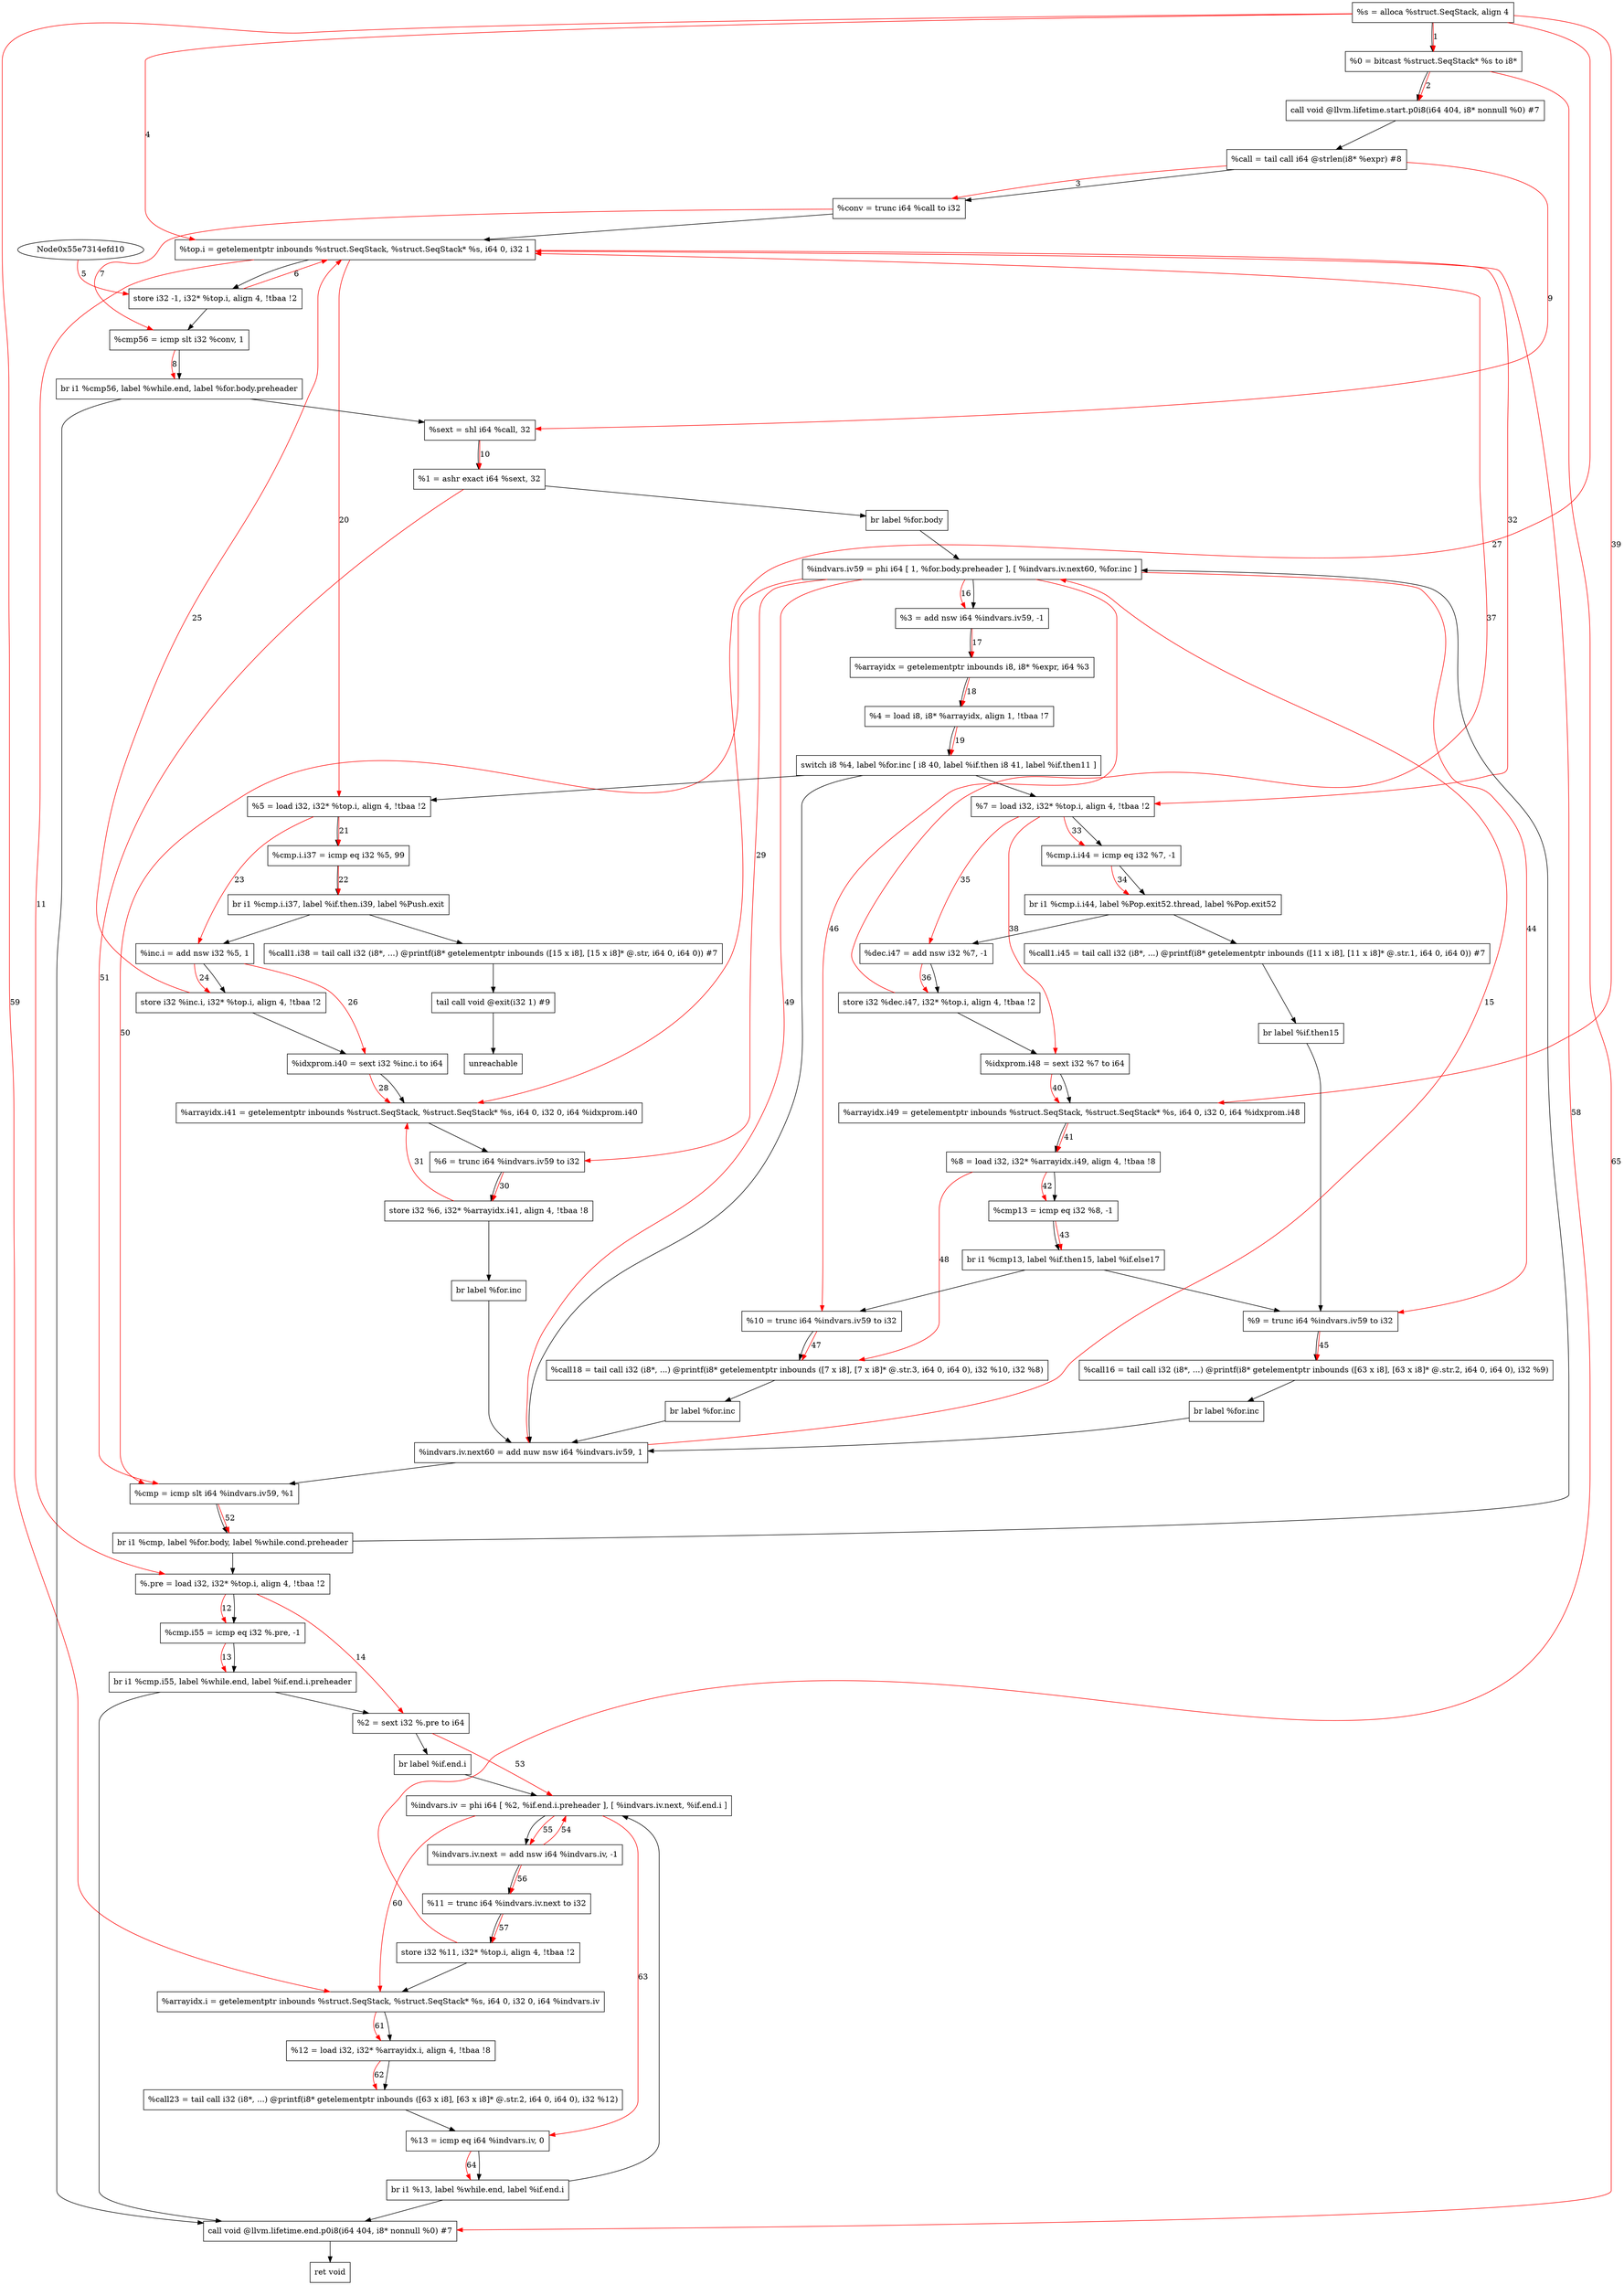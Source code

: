 digraph "CDFG for'func' function" {
	Node0x55e7314f57d8[shape=record, label="  %s = alloca %struct.SeqStack, align 4"]
	Node0x55e7314f5838[shape=record, label="  %0 = bitcast %struct.SeqStack* %s to i8*"]
	Node0x55e7314f5cd8[shape=record, label="  call void @llvm.lifetime.start.p0i8(i64 404, i8* nonnull %0) #7"]
	Node0x55e7314f5ee0[shape=record, label="  %call = tail call i64 @strlen(i8* %expr) #8"]
	Node0x55e7314f5fb8[shape=record, label="  %conv = trunc i64 %call to i32"]
	Node0x55e7314f6068[shape=record, label="  %top.i = getelementptr inbounds %struct.SeqStack, %struct.SeqStack* %s, i64 0, i32 1"]
	Node0x55e7314f6110[shape=record, label="  store i32 -1, i32* %top.i, align 4, !tbaa !2"]
	Node0x55e7314f6190[shape=record, label="  %cmp56 = icmp slt i32 %conv, 1"]
	Node0x55e7314f6448[shape=record, label="  br i1 %cmp56, label %while.end, label %for.body.preheader"]
	Node0x55e7314f64f0[shape=record, label="  %sext = shl i64 %call, 32"]
	Node0x55e7314f6560[shape=record, label="  %1 = ashr exact i64 %sext, 32"]
	Node0x55e7314f6658[shape=record, label="  br label %for.body"]
	Node0x55e7314f6738[shape=record, label="  %.pre = load i32, i32* %top.i, align 4, !tbaa !2"]
	Node0x55e7314f6950[shape=record, label="  %cmp.i55 = icmp eq i32 %.pre, -1"]
	Node0x55e7314f6b28[shape=record, label="  br i1 %cmp.i55, label %while.end, label %if.end.i.preheader"]
	Node0x55e7314f6a78[shape=record, label="  %2 = sext i32 %.pre to i64"]
	Node0x55e7314f6c68[shape=record, label="  br label %if.end.i"]
	Node0x55e7314f6df8[shape=record, label="  %indvars.iv59 = phi i64 [ 1, %for.body.preheader ], [ %indvars.iv.next60, %for.inc ]"]
	Node0x55e7314f6ef0[shape=record, label="  %3 = add nsw i64 %indvars.iv59, -1"]
	Node0x55e7314f6f60[shape=record, label="  %arrayidx = getelementptr inbounds i8, i8* %expr, i64 %3"]
	Node0x55e7314f6ff8[shape=record, label="  %4 = load i8, i8* %arrayidx, align 1, !tbaa !7"]
	Node0x55e7314f73a8[shape=record, label="  switch i8 %4, label %for.inc [
    i8 40, label %if.then
    i8 41, label %if.then11
  ]"]
	Node0x55e7314f7248[shape=record, label="  %5 = load i32, i32* %top.i, align 4, !tbaa !2"]
	Node0x55e7314f74c0[shape=record, label="  %cmp.i.i37 = icmp eq i32 %5, 99"]
	Node0x55e7314f7738[shape=record, label="  br i1 %cmp.i.i37, label %if.then.i39, label %Push.exit"]
	Node0x55e7314f77d0[shape=record, label="  %call1.i38 = tail call i32 (i8*, ...) @printf(i8* getelementptr inbounds ([15 x i8], [15 x i8]* @.str, i64 0, i64 0)) #7"]
	Node0x55e7314f7c30[shape=record, label="  tail call void @exit(i32 1) #9"]
	Node0x55e7314f7cd0[shape=record, label="  unreachable"]
	Node0x55e7314f7d40[shape=record, label="  %inc.i = add nsw i32 %5, 1"]
	Node0x55e7314f7db0[shape=record, label="  store i32 %inc.i, i32* %top.i, align 4, !tbaa !2"]
	Node0x55e7314f76a8[shape=record, label="  %idxprom.i40 = sext i32 %inc.i to i64"]
	Node0x55e7314f7e90[shape=record, label="  %arrayidx.i41 = getelementptr inbounds %struct.SeqStack, %struct.SeqStack* %s, i64 0, i32 0, i64 %idxprom.i40"]
	Node0x55e7314f75c8[shape=record, label="  %6 = trunc i64 %indvars.iv59 to i32"]
	Node0x55e7314f7f40[shape=record, label="  store i32 %6, i32* %arrayidx.i41, align 4, !tbaa !8"]
	Node0x55e7314f7fa8[shape=record, label="  br label %for.inc"]
	Node0x55e7314f7358[shape=record, label="  %7 = load i32, i32* %top.i, align 4, !tbaa !2"]
	Node0x55e7314f8020[shape=record, label="  %cmp.i.i44 = icmp eq i32 %7, -1"]
	Node0x55e7314f82b8[shape=record, label="  br i1 %cmp.i.i44, label %Pop.exit52.thread, label %Pop.exit52"]
	Node0x55e7314f8390[shape=record, label="  %call1.i45 = tail call i32 (i8*, ...) @printf(i8* getelementptr inbounds ([11 x i8], [11 x i8]* @.str.1, i64 0, i64 0)) #7"]
	Node0x55e7314f84e8[shape=record, label="  br label %if.then15"]
	Node0x55e7314f8560[shape=record, label="  %dec.i47 = add nsw i32 %7, -1"]
	Node0x55e7314f4120[shape=record, label="  store i32 %dec.i47, i32* %top.i, align 4, !tbaa !2"]
	Node0x55e7314f8228[shape=record, label="  %idxprom.i48 = sext i32 %7 to i64"]
	Node0x55e7314f41d0[shape=record, label="  %arrayidx.i49 = getelementptr inbounds %struct.SeqStack, %struct.SeqStack* %s, i64 0, i32 0, i64 %idxprom.i48"]
	Node0x55e7314f4268[shape=record, label="  %8 = load i32, i32* %arrayidx.i49, align 4, !tbaa !8"]
	Node0x55e7314f4370[shape=record, label="  %cmp13 = icmp eq i32 %8, -1"]
	Node0x55e7314f44a8[shape=record, label="  br i1 %cmp13, label %if.then15, label %if.else17"]
	Node0x55e7314f8158[shape=record, label="  %9 = trunc i64 %indvars.iv59 to i32"]
	Node0x55e7314f45d8[shape=record, label="  %call16 = tail call i32 (i8*, ...) @printf(i8* getelementptr inbounds ([63 x i8], [63 x i8]* @.str.2, i64 0, i64 0), i32 %9)"]
	Node0x55e7314f4698[shape=record, label="  br label %for.inc"]
	Node0x55e7314f4418[shape=record, label="  %10 = trunc i64 %indvars.iv59 to i32"]
	Node0x55e7314f47e0[shape=record, label="  %call18 = tail call i32 (i8*, ...) @printf(i8* getelementptr inbounds ([7 x i8], [7 x i8]* @.str.3, i64 0, i64 0), i32 %10, i32 %8)"]
	Node0x55e7314f4898[shape=record, label="  br label %for.inc"]
	Node0x55e7314f9610[shape=record, label="  %indvars.iv.next60 = add nuw nsw i64 %indvars.iv59, 1"]
	Node0x55e7314f9680[shape=record, label="  %cmp = icmp slt i64 %indvars.iv59, %1"]
	Node0x55e7314f9738[shape=record, label="  br i1 %cmp, label %for.body, label %while.cond.preheader"]
	Node0x55e7314f9788[shape=record, label="  %indvars.iv = phi i64 [ %2, %if.end.i.preheader ], [ %indvars.iv.next, %if.end.i ]"]
	Node0x55e7314f9850[shape=record, label="  %indvars.iv.next = add nsw i64 %indvars.iv, -1"]
	Node0x55e7314f6c08[shape=record, label="  %11 = trunc i64 %indvars.iv.next to i32"]
	Node0x55e7314f98c0[shape=record, label="  store i32 %11, i32* %top.i, align 4, !tbaa !2"]
	Node0x55e7314f9970[shape=record, label="  %arrayidx.i = getelementptr inbounds %struct.SeqStack, %struct.SeqStack* %s, i64 0, i32 0, i64 %indvars.iv"]
	Node0x55e7314f6398[shape=record, label="  %12 = load i32, i32* %arrayidx.i, align 4, !tbaa !8"]
	Node0x55e7314f9a08[shape=record, label="  %call23 = tail call i32 (i8*, ...) @printf(i8* getelementptr inbounds ([63 x i8], [63 x i8]* @.str.2, i64 0, i64 0), i32 %12)"]
	Node0x55e7314f9ae0[shape=record, label="  %13 = icmp eq i64 %indvars.iv, 0"]
	Node0x55e7314f9b68[shape=record, label="  br i1 %13, label %while.end, label %if.end.i"]
	Node0x55e7314f9d78[shape=record, label="  call void @llvm.lifetime.end.p0i8(i64 404, i8* nonnull %0) #7"]
	Node0x55e7314f9e20[shape=record, label="  ret void"]
	Node0x55e7314f57d8 -> Node0x55e7314f5838
	Node0x55e7314f5838 -> Node0x55e7314f5cd8
	Node0x55e7314f5cd8 -> Node0x55e7314f5ee0
	Node0x55e7314f5ee0 -> Node0x55e7314f5fb8
	Node0x55e7314f5fb8 -> Node0x55e7314f6068
	Node0x55e7314f6068 -> Node0x55e7314f6110
	Node0x55e7314f6110 -> Node0x55e7314f6190
	Node0x55e7314f6190 -> Node0x55e7314f6448
	Node0x55e7314f6448 -> Node0x55e7314f9d78
	Node0x55e7314f6448 -> Node0x55e7314f64f0
	Node0x55e7314f64f0 -> Node0x55e7314f6560
	Node0x55e7314f6560 -> Node0x55e7314f6658
	Node0x55e7314f6658 -> Node0x55e7314f6df8
	Node0x55e7314f6738 -> Node0x55e7314f6950
	Node0x55e7314f6950 -> Node0x55e7314f6b28
	Node0x55e7314f6b28 -> Node0x55e7314f9d78
	Node0x55e7314f6b28 -> Node0x55e7314f6a78
	Node0x55e7314f6a78 -> Node0x55e7314f6c68
	Node0x55e7314f6c68 -> Node0x55e7314f9788
	Node0x55e7314f6df8 -> Node0x55e7314f6ef0
	Node0x55e7314f6ef0 -> Node0x55e7314f6f60
	Node0x55e7314f6f60 -> Node0x55e7314f6ff8
	Node0x55e7314f6ff8 -> Node0x55e7314f73a8
	Node0x55e7314f73a8 -> Node0x55e7314f9610
	Node0x55e7314f73a8 -> Node0x55e7314f7248
	Node0x55e7314f73a8 -> Node0x55e7314f7358
	Node0x55e7314f7248 -> Node0x55e7314f74c0
	Node0x55e7314f74c0 -> Node0x55e7314f7738
	Node0x55e7314f7738 -> Node0x55e7314f77d0
	Node0x55e7314f7738 -> Node0x55e7314f7d40
	Node0x55e7314f77d0 -> Node0x55e7314f7c30
	Node0x55e7314f7c30 -> Node0x55e7314f7cd0
	Node0x55e7314f7d40 -> Node0x55e7314f7db0
	Node0x55e7314f7db0 -> Node0x55e7314f76a8
	Node0x55e7314f76a8 -> Node0x55e7314f7e90
	Node0x55e7314f7e90 -> Node0x55e7314f75c8
	Node0x55e7314f75c8 -> Node0x55e7314f7f40
	Node0x55e7314f7f40 -> Node0x55e7314f7fa8
	Node0x55e7314f7fa8 -> Node0x55e7314f9610
	Node0x55e7314f7358 -> Node0x55e7314f8020
	Node0x55e7314f8020 -> Node0x55e7314f82b8
	Node0x55e7314f82b8 -> Node0x55e7314f8390
	Node0x55e7314f82b8 -> Node0x55e7314f8560
	Node0x55e7314f8390 -> Node0x55e7314f84e8
	Node0x55e7314f84e8 -> Node0x55e7314f8158
	Node0x55e7314f8560 -> Node0x55e7314f4120
	Node0x55e7314f4120 -> Node0x55e7314f8228
	Node0x55e7314f8228 -> Node0x55e7314f41d0
	Node0x55e7314f41d0 -> Node0x55e7314f4268
	Node0x55e7314f4268 -> Node0x55e7314f4370
	Node0x55e7314f4370 -> Node0x55e7314f44a8
	Node0x55e7314f44a8 -> Node0x55e7314f8158
	Node0x55e7314f44a8 -> Node0x55e7314f4418
	Node0x55e7314f8158 -> Node0x55e7314f45d8
	Node0x55e7314f45d8 -> Node0x55e7314f4698
	Node0x55e7314f4698 -> Node0x55e7314f9610
	Node0x55e7314f4418 -> Node0x55e7314f47e0
	Node0x55e7314f47e0 -> Node0x55e7314f4898
	Node0x55e7314f4898 -> Node0x55e7314f9610
	Node0x55e7314f9610 -> Node0x55e7314f9680
	Node0x55e7314f9680 -> Node0x55e7314f9738
	Node0x55e7314f9738 -> Node0x55e7314f6df8
	Node0x55e7314f9738 -> Node0x55e7314f6738
	Node0x55e7314f9788 -> Node0x55e7314f9850
	Node0x55e7314f9850 -> Node0x55e7314f6c08
	Node0x55e7314f6c08 -> Node0x55e7314f98c0
	Node0x55e7314f98c0 -> Node0x55e7314f9970
	Node0x55e7314f9970 -> Node0x55e7314f6398
	Node0x55e7314f6398 -> Node0x55e7314f9a08
	Node0x55e7314f9a08 -> Node0x55e7314f9ae0
	Node0x55e7314f9ae0 -> Node0x55e7314f9b68
	Node0x55e7314f9b68 -> Node0x55e7314f9d78
	Node0x55e7314f9b68 -> Node0x55e7314f9788
	Node0x55e7314f9d78 -> Node0x55e7314f9e20
edge [color=red]
	Node0x55e7314f57d8 -> Node0x55e7314f5838[label="1"]
	Node0x55e7314f5838 -> Node0x55e7314f5cd8[label="2"]
	Node0x55e7314f5ee0 -> Node0x55e7314f5fb8[label="3"]
	Node0x55e7314f57d8 -> Node0x55e7314f6068[label="4"]
	Node0x55e7314efd10 -> Node0x55e7314f6110[label="5"]
	Node0x55e7314f6110 -> Node0x55e7314f6068[label="6"]
	Node0x55e7314f5fb8 -> Node0x55e7314f6190[label="7"]
	Node0x55e7314f6190 -> Node0x55e7314f6448[label="8"]
	Node0x55e7314f5ee0 -> Node0x55e7314f64f0[label="9"]
	Node0x55e7314f64f0 -> Node0x55e7314f6560[label="10"]
	Node0x55e7314f6068 -> Node0x55e7314f6738[label="11"]
	Node0x55e7314f6738 -> Node0x55e7314f6950[label="12"]
	Node0x55e7314f6950 -> Node0x55e7314f6b28[label="13"]
	Node0x55e7314f6738 -> Node0x55e7314f6a78[label="14"]
	Node0x55e7314f9610 -> Node0x55e7314f6df8[label="15"]
	Node0x55e7314f6df8 -> Node0x55e7314f6ef0[label="16"]
	Node0x55e7314f6ef0 -> Node0x55e7314f6f60[label="17"]
	Node0x55e7314f6f60 -> Node0x55e7314f6ff8[label="18"]
	Node0x55e7314f6ff8 -> Node0x55e7314f73a8[label="19"]
	Node0x55e7314f6068 -> Node0x55e7314f7248[label="20"]
	Node0x55e7314f7248 -> Node0x55e7314f74c0[label="21"]
	Node0x55e7314f74c0 -> Node0x55e7314f7738[label="22"]
	Node0x55e7314f7248 -> Node0x55e7314f7d40[label="23"]
	Node0x55e7314f7d40 -> Node0x55e7314f7db0[label="24"]
	Node0x55e7314f7db0 -> Node0x55e7314f6068[label="25"]
	Node0x55e7314f7d40 -> Node0x55e7314f76a8[label="26"]
	Node0x55e7314f57d8 -> Node0x55e7314f7e90[label="27"]
	Node0x55e7314f76a8 -> Node0x55e7314f7e90[label="28"]
	Node0x55e7314f6df8 -> Node0x55e7314f75c8[label="29"]
	Node0x55e7314f75c8 -> Node0x55e7314f7f40[label="30"]
	Node0x55e7314f7f40 -> Node0x55e7314f7e90[label="31"]
	Node0x55e7314f6068 -> Node0x55e7314f7358[label="32"]
	Node0x55e7314f7358 -> Node0x55e7314f8020[label="33"]
	Node0x55e7314f8020 -> Node0x55e7314f82b8[label="34"]
	Node0x55e7314f7358 -> Node0x55e7314f8560[label="35"]
	Node0x55e7314f8560 -> Node0x55e7314f4120[label="36"]
	Node0x55e7314f4120 -> Node0x55e7314f6068[label="37"]
	Node0x55e7314f7358 -> Node0x55e7314f8228[label="38"]
	Node0x55e7314f57d8 -> Node0x55e7314f41d0[label="39"]
	Node0x55e7314f8228 -> Node0x55e7314f41d0[label="40"]
	Node0x55e7314f41d0 -> Node0x55e7314f4268[label="41"]
	Node0x55e7314f4268 -> Node0x55e7314f4370[label="42"]
	Node0x55e7314f4370 -> Node0x55e7314f44a8[label="43"]
	Node0x55e7314f6df8 -> Node0x55e7314f8158[label="44"]
	Node0x55e7314f8158 -> Node0x55e7314f45d8[label="45"]
	Node0x55e7314f6df8 -> Node0x55e7314f4418[label="46"]
	Node0x55e7314f4418 -> Node0x55e7314f47e0[label="47"]
	Node0x55e7314f4268 -> Node0x55e7314f47e0[label="48"]
	Node0x55e7314f6df8 -> Node0x55e7314f9610[label="49"]
	Node0x55e7314f6df8 -> Node0x55e7314f9680[label="50"]
	Node0x55e7314f6560 -> Node0x55e7314f9680[label="51"]
	Node0x55e7314f9680 -> Node0x55e7314f9738[label="52"]
	Node0x55e7314f6a78 -> Node0x55e7314f9788[label="53"]
	Node0x55e7314f9850 -> Node0x55e7314f9788[label="54"]
	Node0x55e7314f9788 -> Node0x55e7314f9850[label="55"]
	Node0x55e7314f9850 -> Node0x55e7314f6c08[label="56"]
	Node0x55e7314f6c08 -> Node0x55e7314f98c0[label="57"]
	Node0x55e7314f98c0 -> Node0x55e7314f6068[label="58"]
	Node0x55e7314f57d8 -> Node0x55e7314f9970[label="59"]
	Node0x55e7314f9788 -> Node0x55e7314f9970[label="60"]
	Node0x55e7314f9970 -> Node0x55e7314f6398[label="61"]
	Node0x55e7314f6398 -> Node0x55e7314f9a08[label="62"]
	Node0x55e7314f9788 -> Node0x55e7314f9ae0[label="63"]
	Node0x55e7314f9ae0 -> Node0x55e7314f9b68[label="64"]
	Node0x55e7314f5838 -> Node0x55e7314f9d78[label="65"]
}
